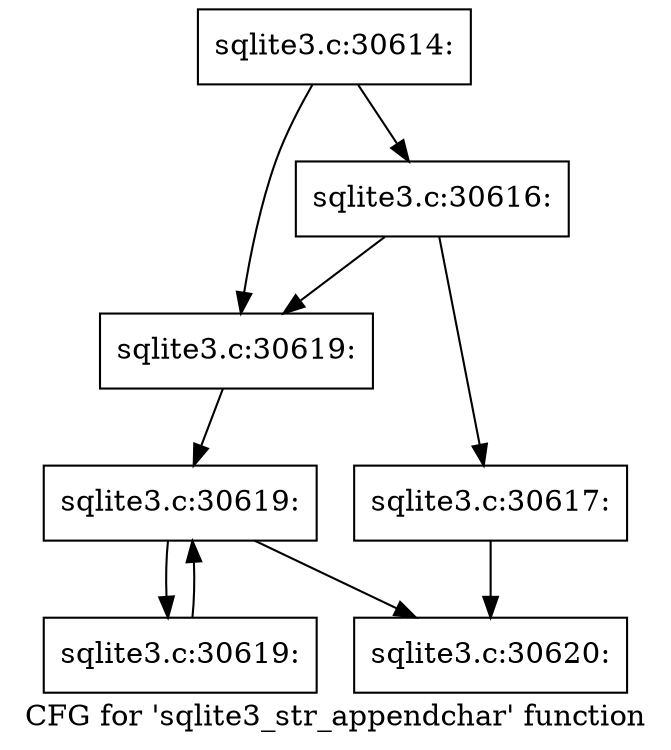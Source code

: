 digraph "CFG for 'sqlite3_str_appendchar' function" {
	label="CFG for 'sqlite3_str_appendchar' function";

	Node0x55c0f5472580 [shape=record,label="{sqlite3.c:30614:}"];
	Node0x55c0f5472580 -> Node0x55c0f5415a80;
	Node0x55c0f5472580 -> Node0x55c0f54499b0;
	Node0x55c0f5415a80 [shape=record,label="{sqlite3.c:30616:}"];
	Node0x55c0f5415a80 -> Node0x55c0f5449960;
	Node0x55c0f5415a80 -> Node0x55c0f54499b0;
	Node0x55c0f5449960 [shape=record,label="{sqlite3.c:30617:}"];
	Node0x55c0f5449960 -> Node0x55c0f54779e0;
	Node0x55c0f54499b0 [shape=record,label="{sqlite3.c:30619:}"];
	Node0x55c0f54499b0 -> Node0x55c0f5365890;
	Node0x55c0f5365890 [shape=record,label="{sqlite3.c:30619:}"];
	Node0x55c0f5365890 -> Node0x55c0f5478190;
	Node0x55c0f5365890 -> Node0x55c0f54779e0;
	Node0x55c0f5478190 [shape=record,label="{sqlite3.c:30619:}"];
	Node0x55c0f5478190 -> Node0x55c0f5365890;
	Node0x55c0f54779e0 [shape=record,label="{sqlite3.c:30620:}"];
}
